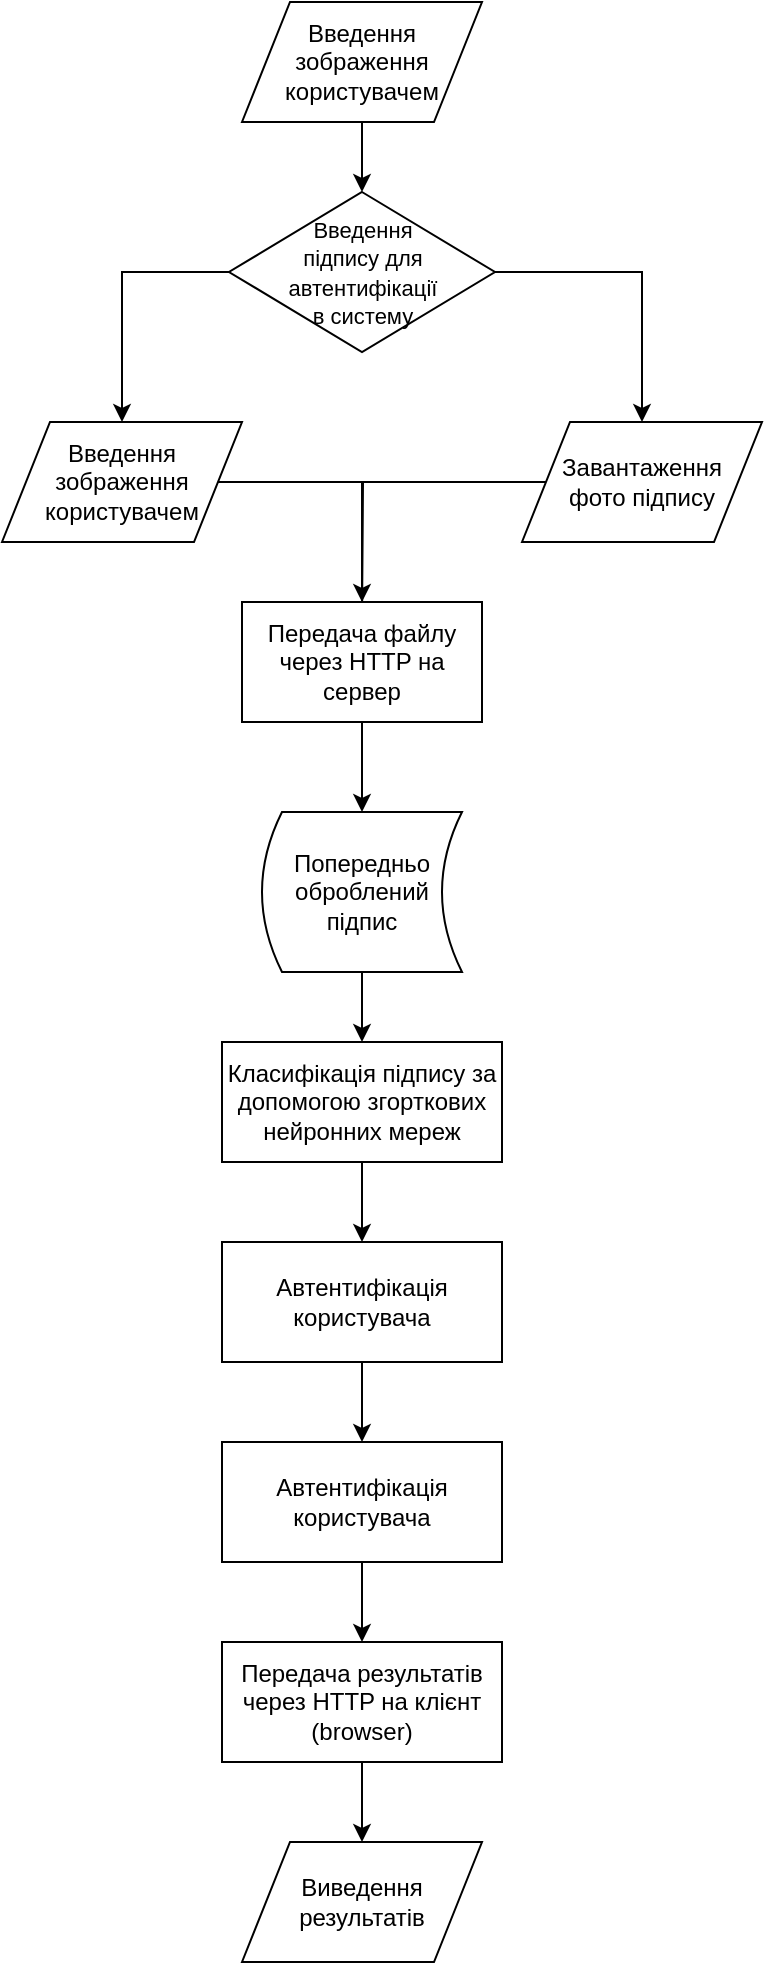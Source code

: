 <mxfile version="12.3.6" type="github" pages="1">
  <diagram id="zkXn4RVuS-L6H37CngDO" name="Page-1">
    <mxGraphModel dx="946" dy="623" grid="1" gridSize="10" guides="1" tooltips="1" connect="1" arrows="1" fold="1" page="1" pageScale="1" pageWidth="827" pageHeight="1169" math="0" shadow="0">
      <root>
        <mxCell id="0"/>
        <mxCell id="1" parent="0"/>
        <mxCell id="jc2Q8qop1ivfg6fNYz0a-20" style="edgeStyle=orthogonalEdgeStyle;rounded=0;orthogonalLoop=1;jettySize=auto;html=1;exitX=1;exitY=0.5;exitDx=0;exitDy=0;" parent="1" source="jc2Q8qop1ivfg6fNYz0a-1" edge="1">
          <mxGeometry relative="1" as="geometry">
            <mxPoint x="370" y="360" as="targetPoint"/>
          </mxGeometry>
        </mxCell>
        <mxCell id="jc2Q8qop1ivfg6fNYz0a-1" value="Введення зображення користувачем" style="shape=parallelogram;perimeter=parallelogramPerimeter;whiteSpace=wrap;html=1;" parent="1" vertex="1">
          <mxGeometry x="190" y="260" width="120" height="60" as="geometry"/>
        </mxCell>
        <mxCell id="jc2Q8qop1ivfg6fNYz0a-19" style="edgeStyle=orthogonalEdgeStyle;rounded=0;orthogonalLoop=1;jettySize=auto;html=1;exitX=0;exitY=0.5;exitDx=0;exitDy=0;entryX=0.5;entryY=0;entryDx=0;entryDy=0;" parent="1" source="jc2Q8qop1ivfg6fNYz0a-2" target="jc2Q8qop1ivfg6fNYz0a-5" edge="1">
          <mxGeometry relative="1" as="geometry"/>
        </mxCell>
        <mxCell id="jc2Q8qop1ivfg6fNYz0a-2" value="Завантаження&lt;br&gt;фото підпису" style="shape=parallelogram;perimeter=parallelogramPerimeter;whiteSpace=wrap;html=1;" parent="1" vertex="1">
          <mxGeometry x="450" y="260" width="120" height="60" as="geometry"/>
        </mxCell>
        <mxCell id="jc2Q8qop1ivfg6fNYz0a-18" style="edgeStyle=orthogonalEdgeStyle;rounded=0;orthogonalLoop=1;jettySize=auto;html=1;exitX=0.5;exitY=1;exitDx=0;exitDy=0;entryX=0.5;entryY=0;entryDx=0;entryDy=0;" parent="1" source="jc2Q8qop1ivfg6fNYz0a-3" target="jc2Q8qop1ivfg6fNYz0a-6" edge="1">
          <mxGeometry relative="1" as="geometry"/>
        </mxCell>
        <mxCell id="jc2Q8qop1ivfg6fNYz0a-3" value="Попередньо оброблений підпис" style="shape=dataStorage;whiteSpace=wrap;html=1;" parent="1" vertex="1">
          <mxGeometry x="320" y="455" width="100" height="80" as="geometry"/>
        </mxCell>
        <mxCell id="jc2Q8qop1ivfg6fNYz0a-17" style="edgeStyle=orthogonalEdgeStyle;rounded=0;orthogonalLoop=1;jettySize=auto;html=1;exitX=0.5;exitY=1;exitDx=0;exitDy=0;entryX=0.5;entryY=0;entryDx=0;entryDy=0;" parent="1" source="jc2Q8qop1ivfg6fNYz0a-5" target="jc2Q8qop1ivfg6fNYz0a-3" edge="1">
          <mxGeometry relative="1" as="geometry"/>
        </mxCell>
        <mxCell id="jc2Q8qop1ivfg6fNYz0a-5" value="Передача файлу через HTTP на сервер" style="rounded=0;whiteSpace=wrap;html=1;" parent="1" vertex="1">
          <mxGeometry x="310" y="350" width="120" height="60" as="geometry"/>
        </mxCell>
        <mxCell id="jc2Q8qop1ivfg6fNYz0a-8" value="" style="edgeStyle=orthogonalEdgeStyle;rounded=0;orthogonalLoop=1;jettySize=auto;html=1;" parent="1" source="jc2Q8qop1ivfg6fNYz0a-6" target="jc2Q8qop1ivfg6fNYz0a-7" edge="1">
          <mxGeometry relative="1" as="geometry"/>
        </mxCell>
        <mxCell id="jc2Q8qop1ivfg6fNYz0a-6" value="Класифікація підпису за допомогою згорткових нейронних мереж" style="rounded=0;whiteSpace=wrap;html=1;" parent="1" vertex="1">
          <mxGeometry x="300" y="570" width="140" height="60" as="geometry"/>
        </mxCell>
        <mxCell id="jc2Q8qop1ivfg6fNYz0a-11" value="" style="edgeStyle=orthogonalEdgeStyle;rounded=0;orthogonalLoop=1;jettySize=auto;html=1;" parent="1" source="jc2Q8qop1ivfg6fNYz0a-7" target="jc2Q8qop1ivfg6fNYz0a-10" edge="1">
          <mxGeometry relative="1" as="geometry"/>
        </mxCell>
        <mxCell id="jc2Q8qop1ivfg6fNYz0a-7" value="Автентифікація користувача" style="rounded=0;whiteSpace=wrap;html=1;" parent="1" vertex="1">
          <mxGeometry x="300" y="670" width="140" height="60" as="geometry"/>
        </mxCell>
        <mxCell id="jc2Q8qop1ivfg6fNYz0a-24" value="" style="edgeStyle=orthogonalEdgeStyle;rounded=0;orthogonalLoop=1;jettySize=auto;html=1;" parent="1" source="jc2Q8qop1ivfg6fNYz0a-10" target="jc2Q8qop1ivfg6fNYz0a-23" edge="1">
          <mxGeometry relative="1" as="geometry"/>
        </mxCell>
        <mxCell id="jc2Q8qop1ivfg6fNYz0a-10" value="Автентифікація користувача" style="rounded=0;whiteSpace=wrap;html=1;" parent="1" vertex="1">
          <mxGeometry x="300" y="770" width="140" height="60" as="geometry"/>
        </mxCell>
        <mxCell id="jc2Q8qop1ivfg6fNYz0a-25" style="edgeStyle=orthogonalEdgeStyle;rounded=0;orthogonalLoop=1;jettySize=auto;html=1;exitX=0.5;exitY=1;exitDx=0;exitDy=0;entryX=0.5;entryY=0;entryDx=0;entryDy=0;" parent="1" source="jc2Q8qop1ivfg6fNYz0a-23" target="jc2Q8qop1ivfg6fNYz0a-12" edge="1">
          <mxGeometry relative="1" as="geometry"/>
        </mxCell>
        <mxCell id="jc2Q8qop1ivfg6fNYz0a-23" value="Передача результатів через HTTP на клієнт (browser)" style="rounded=0;whiteSpace=wrap;html=1;" parent="1" vertex="1">
          <mxGeometry x="300" y="870" width="140" height="60" as="geometry"/>
        </mxCell>
        <mxCell id="jc2Q8qop1ivfg6fNYz0a-12" value="Виведення результатів" style="shape=parallelogram;perimeter=parallelogramPerimeter;whiteSpace=wrap;html=1;" parent="1" vertex="1">
          <mxGeometry x="310" y="970" width="120" height="60" as="geometry"/>
        </mxCell>
        <mxCell id="lAHghHZeZl1vqNHfp9Ap-2" style="edgeStyle=orthogonalEdgeStyle;rounded=0;orthogonalLoop=1;jettySize=auto;html=1;entryX=0.5;entryY=0;entryDx=0;entryDy=0;" edge="1" parent="1" source="jc2Q8qop1ivfg6fNYz0a-15" target="jc2Q8qop1ivfg6fNYz0a-2">
          <mxGeometry relative="1" as="geometry"/>
        </mxCell>
        <mxCell id="lAHghHZeZl1vqNHfp9Ap-3" style="edgeStyle=orthogonalEdgeStyle;rounded=0;orthogonalLoop=1;jettySize=auto;html=1;entryX=0.5;entryY=0;entryDx=0;entryDy=0;" edge="1" parent="1" source="jc2Q8qop1ivfg6fNYz0a-15" target="jc2Q8qop1ivfg6fNYz0a-1">
          <mxGeometry relative="1" as="geometry">
            <Array as="points">
              <mxPoint x="250" y="185"/>
            </Array>
          </mxGeometry>
        </mxCell>
        <mxCell id="jc2Q8qop1ivfg6fNYz0a-15" value="&lt;font style=&quot;font-size: 11px&quot;&gt;Введення&lt;br&gt;підпису для автентифікації&lt;br&gt;в систему&lt;/font&gt;" style="rhombus;whiteSpace=wrap;html=1;" parent="1" vertex="1">
          <mxGeometry x="303.5" y="145" width="133" height="80" as="geometry"/>
        </mxCell>
        <mxCell id="lAHghHZeZl1vqNHfp9Ap-4" style="edgeStyle=orthogonalEdgeStyle;rounded=0;orthogonalLoop=1;jettySize=auto;html=1;exitX=0.5;exitY=1;exitDx=0;exitDy=0;entryX=0.5;entryY=0;entryDx=0;entryDy=0;" edge="1" parent="1" source="lAHghHZeZl1vqNHfp9Ap-1" target="jc2Q8qop1ivfg6fNYz0a-15">
          <mxGeometry relative="1" as="geometry"/>
        </mxCell>
        <mxCell id="lAHghHZeZl1vqNHfp9Ap-1" value="Введення зображення користувачем" style="shape=parallelogram;perimeter=parallelogramPerimeter;whiteSpace=wrap;html=1;" vertex="1" parent="1">
          <mxGeometry x="310" y="50" width="120" height="60" as="geometry"/>
        </mxCell>
      </root>
    </mxGraphModel>
  </diagram>
</mxfile>
